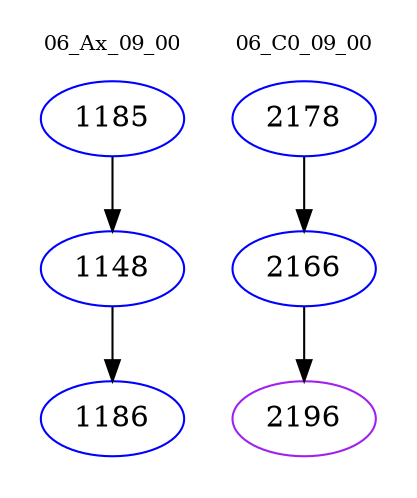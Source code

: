 digraph{
subgraph cluster_0 {
color = white
label = "06_Ax_09_00";
fontsize=10;
T0_1185 [label="1185", color="blue"]
T0_1185 -> T0_1148 [color="black"]
T0_1148 [label="1148", color="blue"]
T0_1148 -> T0_1186 [color="black"]
T0_1186 [label="1186", color="blue"]
}
subgraph cluster_1 {
color = white
label = "06_C0_09_00";
fontsize=10;
T1_2178 [label="2178", color="blue"]
T1_2178 -> T1_2166 [color="black"]
T1_2166 [label="2166", color="blue"]
T1_2166 -> T1_2196 [color="black"]
T1_2196 [label="2196", color="purple"]
}
}
